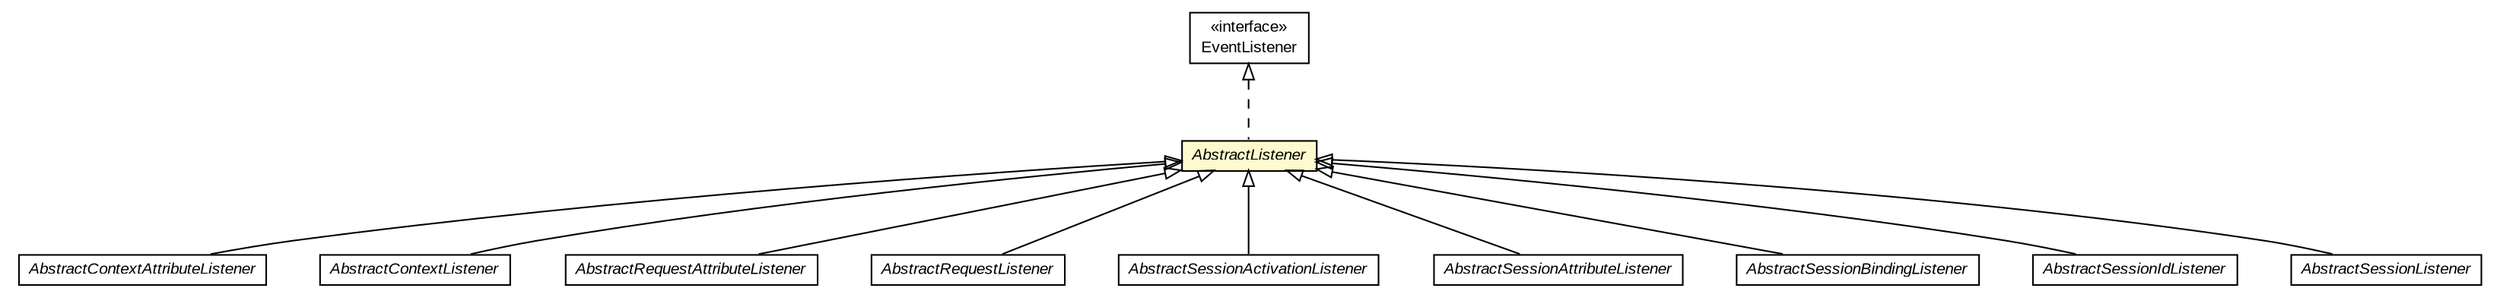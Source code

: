 #!/usr/local/bin/dot
#
# Class diagram 
# Generated by UMLGraph version R5_6-24-gf6e263 (http://www.umlgraph.org/)
#

digraph G {
	edge [fontname="arial",fontsize=10,labelfontname="arial",labelfontsize=10];
	node [fontname="arial",fontsize=10,shape=plaintext];
	nodesep=0.25;
	ranksep=0.5;
	// org.gservlet.AbstractContextAttributeListener
	c257 [label=<<table title="org.gservlet.AbstractContextAttributeListener" border="0" cellborder="1" cellspacing="0" cellpadding="2" port="p" href="./AbstractContextAttributeListener.html">
		<tr><td><table border="0" cellspacing="0" cellpadding="1">
<tr><td align="center" balign="center"><font face="arial italic"> AbstractContextAttributeListener </font></td></tr>
		</table></td></tr>
		</table>>, URL="./AbstractContextAttributeListener.html", fontname="arial", fontcolor="black", fontsize=10.0];
	// org.gservlet.AbstractContextListener
	c258 [label=<<table title="org.gservlet.AbstractContextListener" border="0" cellborder="1" cellspacing="0" cellpadding="2" port="p" href="./AbstractContextListener.html">
		<tr><td><table border="0" cellspacing="0" cellpadding="1">
<tr><td align="center" balign="center"><font face="arial italic"> AbstractContextListener </font></td></tr>
		</table></td></tr>
		</table>>, URL="./AbstractContextListener.html", fontname="arial", fontcolor="black", fontsize=10.0];
	// org.gservlet.AbstractListener
	c260 [label=<<table title="org.gservlet.AbstractListener" border="0" cellborder="1" cellspacing="0" cellpadding="2" port="p" bgcolor="lemonChiffon" href="./AbstractListener.html">
		<tr><td><table border="0" cellspacing="0" cellpadding="1">
<tr><td align="center" balign="center"><font face="arial italic"> AbstractListener </font></td></tr>
		</table></td></tr>
		</table>>, URL="./AbstractListener.html", fontname="arial", fontcolor="black", fontsize=10.0];
	// org.gservlet.AbstractRequestAttributeListener
	c261 [label=<<table title="org.gservlet.AbstractRequestAttributeListener" border="0" cellborder="1" cellspacing="0" cellpadding="2" port="p" href="./AbstractRequestAttributeListener.html">
		<tr><td><table border="0" cellspacing="0" cellpadding="1">
<tr><td align="center" balign="center"><font face="arial italic"> AbstractRequestAttributeListener </font></td></tr>
		</table></td></tr>
		</table>>, URL="./AbstractRequestAttributeListener.html", fontname="arial", fontcolor="black", fontsize=10.0];
	// org.gservlet.AbstractRequestListener
	c262 [label=<<table title="org.gservlet.AbstractRequestListener" border="0" cellborder="1" cellspacing="0" cellpadding="2" port="p" href="./AbstractRequestListener.html">
		<tr><td><table border="0" cellspacing="0" cellpadding="1">
<tr><td align="center" balign="center"><font face="arial italic"> AbstractRequestListener </font></td></tr>
		</table></td></tr>
		</table>>, URL="./AbstractRequestListener.html", fontname="arial", fontcolor="black", fontsize=10.0];
	// org.gservlet.AbstractSessionActivationListener
	c264 [label=<<table title="org.gservlet.AbstractSessionActivationListener" border="0" cellborder="1" cellspacing="0" cellpadding="2" port="p" href="./AbstractSessionActivationListener.html">
		<tr><td><table border="0" cellspacing="0" cellpadding="1">
<tr><td align="center" balign="center"><font face="arial italic"> AbstractSessionActivationListener </font></td></tr>
		</table></td></tr>
		</table>>, URL="./AbstractSessionActivationListener.html", fontname="arial", fontcolor="black", fontsize=10.0];
	// org.gservlet.AbstractSessionAttributeListener
	c265 [label=<<table title="org.gservlet.AbstractSessionAttributeListener" border="0" cellborder="1" cellspacing="0" cellpadding="2" port="p" href="./AbstractSessionAttributeListener.html">
		<tr><td><table border="0" cellspacing="0" cellpadding="1">
<tr><td align="center" balign="center"><font face="arial italic"> AbstractSessionAttributeListener </font></td></tr>
		</table></td></tr>
		</table>>, URL="./AbstractSessionAttributeListener.html", fontname="arial", fontcolor="black", fontsize=10.0];
	// org.gservlet.AbstractSessionBindingListener
	c266 [label=<<table title="org.gservlet.AbstractSessionBindingListener" border="0" cellborder="1" cellspacing="0" cellpadding="2" port="p" href="./AbstractSessionBindingListener.html">
		<tr><td><table border="0" cellspacing="0" cellpadding="1">
<tr><td align="center" balign="center"><font face="arial italic"> AbstractSessionBindingListener </font></td></tr>
		</table></td></tr>
		</table>>, URL="./AbstractSessionBindingListener.html", fontname="arial", fontcolor="black", fontsize=10.0];
	// org.gservlet.AbstractSessionIdListener
	c267 [label=<<table title="org.gservlet.AbstractSessionIdListener" border="0" cellborder="1" cellspacing="0" cellpadding="2" port="p" href="./AbstractSessionIdListener.html">
		<tr><td><table border="0" cellspacing="0" cellpadding="1">
<tr><td align="center" balign="center"><font face="arial italic"> AbstractSessionIdListener </font></td></tr>
		</table></td></tr>
		</table>>, URL="./AbstractSessionIdListener.html", fontname="arial", fontcolor="black", fontsize=10.0];
	// org.gservlet.AbstractSessionListener
	c268 [label=<<table title="org.gservlet.AbstractSessionListener" border="0" cellborder="1" cellspacing="0" cellpadding="2" port="p" href="./AbstractSessionListener.html">
		<tr><td><table border="0" cellspacing="0" cellpadding="1">
<tr><td align="center" balign="center"><font face="arial italic"> AbstractSessionListener </font></td></tr>
		</table></td></tr>
		</table>>, URL="./AbstractSessionListener.html", fontname="arial", fontcolor="black", fontsize=10.0];
	//org.gservlet.AbstractContextAttributeListener extends org.gservlet.AbstractListener
	c260:p -> c257:p [dir=back,arrowtail=empty];
	//org.gservlet.AbstractContextListener extends org.gservlet.AbstractListener
	c260:p -> c258:p [dir=back,arrowtail=empty];
	//org.gservlet.AbstractListener implements java.util.EventListener
	c296:p -> c260:p [dir=back,arrowtail=empty,style=dashed];
	//org.gservlet.AbstractRequestAttributeListener extends org.gservlet.AbstractListener
	c260:p -> c261:p [dir=back,arrowtail=empty];
	//org.gservlet.AbstractRequestListener extends org.gservlet.AbstractListener
	c260:p -> c262:p [dir=back,arrowtail=empty];
	//org.gservlet.AbstractSessionActivationListener extends org.gservlet.AbstractListener
	c260:p -> c264:p [dir=back,arrowtail=empty];
	//org.gservlet.AbstractSessionAttributeListener extends org.gservlet.AbstractListener
	c260:p -> c265:p [dir=back,arrowtail=empty];
	//org.gservlet.AbstractSessionBindingListener extends org.gservlet.AbstractListener
	c260:p -> c266:p [dir=back,arrowtail=empty];
	//org.gservlet.AbstractSessionIdListener extends org.gservlet.AbstractListener
	c260:p -> c267:p [dir=back,arrowtail=empty];
	//org.gservlet.AbstractSessionListener extends org.gservlet.AbstractListener
	c260:p -> c268:p [dir=back,arrowtail=empty];
	// java.util.EventListener
	c296 [label=<<table title="java.util.EventListener" border="0" cellborder="1" cellspacing="0" cellpadding="2" port="p" href="http://java.sun.com/j2se/1.4.2/docs/api/java/util/EventListener.html">
		<tr><td><table border="0" cellspacing="0" cellpadding="1">
<tr><td align="center" balign="center"> &#171;interface&#187; </td></tr>
<tr><td align="center" balign="center"> EventListener </td></tr>
		</table></td></tr>
		</table>>, URL="http://java.sun.com/j2se/1.4.2/docs/api/java/util/EventListener.html", fontname="arial", fontcolor="black", fontsize=10.0];
}


